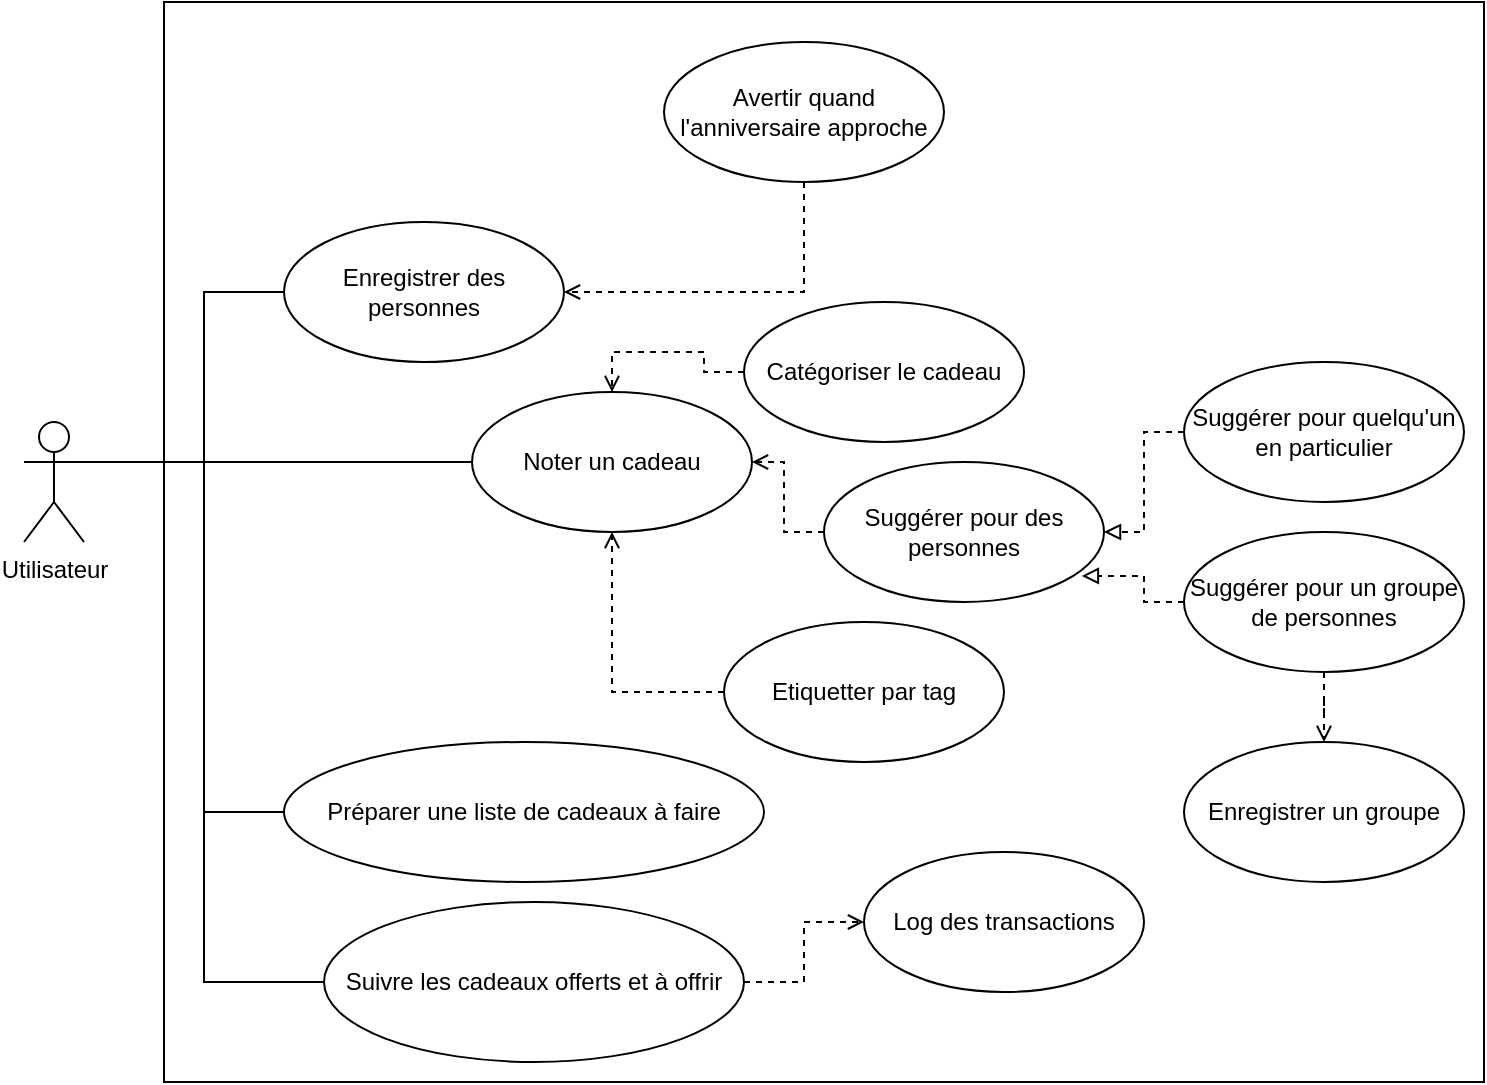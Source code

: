 <mxfile version="13.3.5" type="device"><diagram id="JNNJ8qrC_t0mYWBDV19u" name="Page-1"><mxGraphModel dx="934" dy="569" grid="1" gridSize="10" guides="1" tooltips="1" connect="1" arrows="1" fold="1" page="1" pageScale="1" pageWidth="827" pageHeight="1169" math="0" shadow="0"><root><mxCell id="0"/><mxCell id="1" parent="0"/><mxCell id="rzcZ7_k3hPCax5hRkd0I-1" value="Utilisateur" style="shape=umlActor;verticalLabelPosition=bottom;labelBackgroundColor=#ffffff;verticalAlign=top;html=1;" vertex="1" parent="1"><mxGeometry x="120" y="370" width="30" height="60" as="geometry"/></mxCell><mxCell id="rzcZ7_k3hPCax5hRkd0I-2" value="" style="html=1;" vertex="1" parent="1"><mxGeometry x="190" y="160" width="660" height="540" as="geometry"/></mxCell><mxCell id="rzcZ7_k3hPCax5hRkd0I-15" style="edgeStyle=orthogonalEdgeStyle;rounded=0;orthogonalLoop=1;jettySize=auto;html=1;exitX=0;exitY=0.5;exitDx=0;exitDy=0;entryX=1;entryY=0.333;entryDx=0;entryDy=0;entryPerimeter=0;endArrow=none;endFill=0;strokeColor=#000000;" edge="1" parent="1" source="rzcZ7_k3hPCax5hRkd0I-4" target="rzcZ7_k3hPCax5hRkd0I-1"><mxGeometry relative="1" as="geometry"/></mxCell><mxCell id="rzcZ7_k3hPCax5hRkd0I-4" value="Noter un cadeau" style="ellipse;whiteSpace=wrap;html=1;" vertex="1" parent="1"><mxGeometry x="344" y="355" width="140" height="70" as="geometry"/></mxCell><mxCell id="rzcZ7_k3hPCax5hRkd0I-19" style="edgeStyle=orthogonalEdgeStyle;rounded=0;orthogonalLoop=1;jettySize=auto;html=1;exitX=0;exitY=0.5;exitDx=0;exitDy=0;entryX=1;entryY=0.5;entryDx=0;entryDy=0;dashed=1;endArrow=open;endFill=0;strokeColor=#000000;" edge="1" parent="1" source="rzcZ7_k3hPCax5hRkd0I-5" target="rzcZ7_k3hPCax5hRkd0I-4"><mxGeometry relative="1" as="geometry"/></mxCell><mxCell id="rzcZ7_k3hPCax5hRkd0I-5" value="Suggérer pour des personnes" style="ellipse;whiteSpace=wrap;html=1;" vertex="1" parent="1"><mxGeometry x="520" y="390" width="140" height="70" as="geometry"/></mxCell><mxCell id="rzcZ7_k3hPCax5hRkd0I-20" style="edgeStyle=orthogonalEdgeStyle;rounded=0;orthogonalLoop=1;jettySize=auto;html=1;exitX=0;exitY=0.5;exitDx=0;exitDy=0;dashed=1;endArrow=open;endFill=0;strokeColor=#000000;" edge="1" parent="1" source="rzcZ7_k3hPCax5hRkd0I-6" target="rzcZ7_k3hPCax5hRkd0I-4"><mxGeometry relative="1" as="geometry"/></mxCell><mxCell id="rzcZ7_k3hPCax5hRkd0I-6" value="Etiquetter par tag" style="ellipse;whiteSpace=wrap;html=1;" vertex="1" parent="1"><mxGeometry x="470" y="470" width="140" height="70" as="geometry"/></mxCell><mxCell id="rzcZ7_k3hPCax5hRkd0I-14" style="edgeStyle=orthogonalEdgeStyle;rounded=0;orthogonalLoop=1;jettySize=auto;html=1;exitX=0;exitY=0.5;exitDx=0;exitDy=0;endArrow=none;endFill=0;entryX=1;entryY=0.333;entryDx=0;entryDy=0;entryPerimeter=0;" edge="1" parent="1" source="rzcZ7_k3hPCax5hRkd0I-7" target="rzcZ7_k3hPCax5hRkd0I-1"><mxGeometry relative="1" as="geometry"><Array as="points"><mxPoint x="210" y="305"/><mxPoint x="210" y="390"/></Array></mxGeometry></mxCell><mxCell id="rzcZ7_k3hPCax5hRkd0I-7" value="Enregistrer des personnes" style="ellipse;whiteSpace=wrap;html=1;" vertex="1" parent="1"><mxGeometry x="250" y="270" width="140" height="70" as="geometry"/></mxCell><mxCell id="rzcZ7_k3hPCax5hRkd0I-18" style="edgeStyle=orthogonalEdgeStyle;rounded=0;orthogonalLoop=1;jettySize=auto;html=1;exitX=0;exitY=0.5;exitDx=0;exitDy=0;entryX=0.5;entryY=0;entryDx=0;entryDy=0;endArrow=open;endFill=0;strokeColor=#000000;dashed=1;" edge="1" parent="1" source="rzcZ7_k3hPCax5hRkd0I-8" target="rzcZ7_k3hPCax5hRkd0I-4"><mxGeometry relative="1" as="geometry"/></mxCell><mxCell id="rzcZ7_k3hPCax5hRkd0I-8" value="Catégoriser le cadeau" style="ellipse;whiteSpace=wrap;html=1;" vertex="1" parent="1"><mxGeometry x="480" y="310" width="140" height="70" as="geometry"/></mxCell><mxCell id="rzcZ7_k3hPCax5hRkd0I-16" style="edgeStyle=orthogonalEdgeStyle;rounded=0;orthogonalLoop=1;jettySize=auto;html=1;exitX=0;exitY=0.5;exitDx=0;exitDy=0;endArrow=none;endFill=0;strokeColor=#000000;" edge="1" parent="1" source="rzcZ7_k3hPCax5hRkd0I-9"><mxGeometry relative="1" as="geometry"><mxPoint x="150" y="390" as="targetPoint"/><Array as="points"><mxPoint x="210" y="565"/><mxPoint x="210" y="390"/></Array></mxGeometry></mxCell><mxCell id="rzcZ7_k3hPCax5hRkd0I-9" value="Préparer une liste de cadeaux à faire" style="ellipse;whiteSpace=wrap;html=1;" vertex="1" parent="1"><mxGeometry x="250" y="530" width="240" height="70" as="geometry"/></mxCell><mxCell id="rzcZ7_k3hPCax5hRkd0I-21" style="edgeStyle=orthogonalEdgeStyle;rounded=0;orthogonalLoop=1;jettySize=auto;html=1;exitX=0.5;exitY=1;exitDx=0;exitDy=0;dashed=1;endArrow=open;endFill=0;strokeColor=#000000;entryX=1;entryY=0.5;entryDx=0;entryDy=0;" edge="1" parent="1" source="rzcZ7_k3hPCax5hRkd0I-10" target="rzcZ7_k3hPCax5hRkd0I-7"><mxGeometry relative="1" as="geometry"/></mxCell><mxCell id="rzcZ7_k3hPCax5hRkd0I-10" value="Avertir quand l'anniversaire approche" style="ellipse;whiteSpace=wrap;html=1;" vertex="1" parent="1"><mxGeometry x="440" y="180" width="140" height="70" as="geometry"/></mxCell><mxCell id="rzcZ7_k3hPCax5hRkd0I-17" style="edgeStyle=orthogonalEdgeStyle;rounded=0;orthogonalLoop=1;jettySize=auto;html=1;exitX=0;exitY=0.5;exitDx=0;exitDy=0;entryX=1;entryY=0.333;entryDx=0;entryDy=0;entryPerimeter=0;endArrow=none;endFill=0;strokeColor=#000000;" edge="1" parent="1" source="rzcZ7_k3hPCax5hRkd0I-11" target="rzcZ7_k3hPCax5hRkd0I-1"><mxGeometry relative="1" as="geometry"/></mxCell><mxCell id="rzcZ7_k3hPCax5hRkd0I-30" style="edgeStyle=orthogonalEdgeStyle;rounded=0;orthogonalLoop=1;jettySize=auto;html=1;exitX=1;exitY=0.5;exitDx=0;exitDy=0;entryX=0;entryY=0.5;entryDx=0;entryDy=0;dashed=1;endArrow=open;endFill=0;strokeColor=#000000;" edge="1" parent="1" source="rzcZ7_k3hPCax5hRkd0I-11" target="rzcZ7_k3hPCax5hRkd0I-29"><mxGeometry relative="1" as="geometry"/></mxCell><mxCell id="rzcZ7_k3hPCax5hRkd0I-11" value="Suivre les cadeaux offerts et à offrir" style="ellipse;whiteSpace=wrap;html=1;" vertex="1" parent="1"><mxGeometry x="270" y="610" width="210" height="80" as="geometry"/></mxCell><mxCell id="rzcZ7_k3hPCax5hRkd0I-25" style="edgeStyle=orthogonalEdgeStyle;rounded=0;orthogonalLoop=1;jettySize=auto;html=1;exitX=0;exitY=0.5;exitDx=0;exitDy=0;entryX=1;entryY=0.5;entryDx=0;entryDy=0;dashed=1;endArrow=block;endFill=0;strokeColor=#000000;" edge="1" parent="1" source="rzcZ7_k3hPCax5hRkd0I-23" target="rzcZ7_k3hPCax5hRkd0I-5"><mxGeometry relative="1" as="geometry"/></mxCell><mxCell id="rzcZ7_k3hPCax5hRkd0I-23" value="Suggérer pour quelqu'un en particulier" style="ellipse;whiteSpace=wrap;html=1;" vertex="1" parent="1"><mxGeometry x="700" y="340" width="140" height="70" as="geometry"/></mxCell><mxCell id="rzcZ7_k3hPCax5hRkd0I-26" style="edgeStyle=orthogonalEdgeStyle;rounded=0;orthogonalLoop=1;jettySize=auto;html=1;exitX=0;exitY=0.5;exitDx=0;exitDy=0;entryX=0.921;entryY=0.814;entryDx=0;entryDy=0;entryPerimeter=0;dashed=1;endArrow=block;endFill=0;strokeColor=#000000;" edge="1" parent="1" source="rzcZ7_k3hPCax5hRkd0I-24" target="rzcZ7_k3hPCax5hRkd0I-5"><mxGeometry relative="1" as="geometry"/></mxCell><mxCell id="rzcZ7_k3hPCax5hRkd0I-28" style="edgeStyle=orthogonalEdgeStyle;rounded=0;orthogonalLoop=1;jettySize=auto;html=1;exitX=0.5;exitY=1;exitDx=0;exitDy=0;endArrow=open;endFill=0;strokeColor=#000000;dashed=1;" edge="1" parent="1" source="rzcZ7_k3hPCax5hRkd0I-24" target="rzcZ7_k3hPCax5hRkd0I-27"><mxGeometry relative="1" as="geometry"/></mxCell><mxCell id="rzcZ7_k3hPCax5hRkd0I-24" value="Suggérer pour un groupe de personnes" style="ellipse;whiteSpace=wrap;html=1;" vertex="1" parent="1"><mxGeometry x="700" y="425" width="140" height="70" as="geometry"/></mxCell><mxCell id="rzcZ7_k3hPCax5hRkd0I-27" value="Enregistrer un groupe" style="ellipse;whiteSpace=wrap;html=1;" vertex="1" parent="1"><mxGeometry x="700" y="530" width="140" height="70" as="geometry"/></mxCell><mxCell id="rzcZ7_k3hPCax5hRkd0I-29" value="Log des transactions" style="ellipse;whiteSpace=wrap;html=1;" vertex="1" parent="1"><mxGeometry x="540" y="585" width="140" height="70" as="geometry"/></mxCell></root></mxGraphModel></diagram></mxfile>